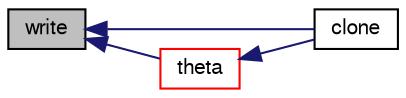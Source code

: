 digraph "write"
{
  bgcolor="transparent";
  edge [fontname="FreeSans",fontsize="10",labelfontname="FreeSans",labelfontsize="10"];
  node [fontname="FreeSans",fontsize="10",shape=record];
  rankdir="LR";
  Node60 [label="write",height=0.2,width=0.4,color="black", fillcolor="grey75", style="filled", fontcolor="black"];
  Node60 -> Node61 [dir="back",color="midnightblue",fontsize="10",style="solid",fontname="FreeSans"];
  Node61 [label="clone",height=0.2,width=0.4,color="black",URL="$a30534.html#a617bc55e78cf53196df9217431e5aa96",tooltip="Construct and return a clone setting internal field reference. "];
  Node60 -> Node62 [dir="back",color="midnightblue",fontsize="10",style="solid",fontname="FreeSans"];
  Node62 [label="theta",height=0.2,width=0.4,color="red",URL="$a30534.html#adb6a61a8ff08b20d8bb17c0fdebbf96c",tooltip="Return the equilibrium contact-angle. "];
  Node62 -> Node61 [dir="back",color="midnightblue",fontsize="10",style="solid",fontname="FreeSans"];
}
